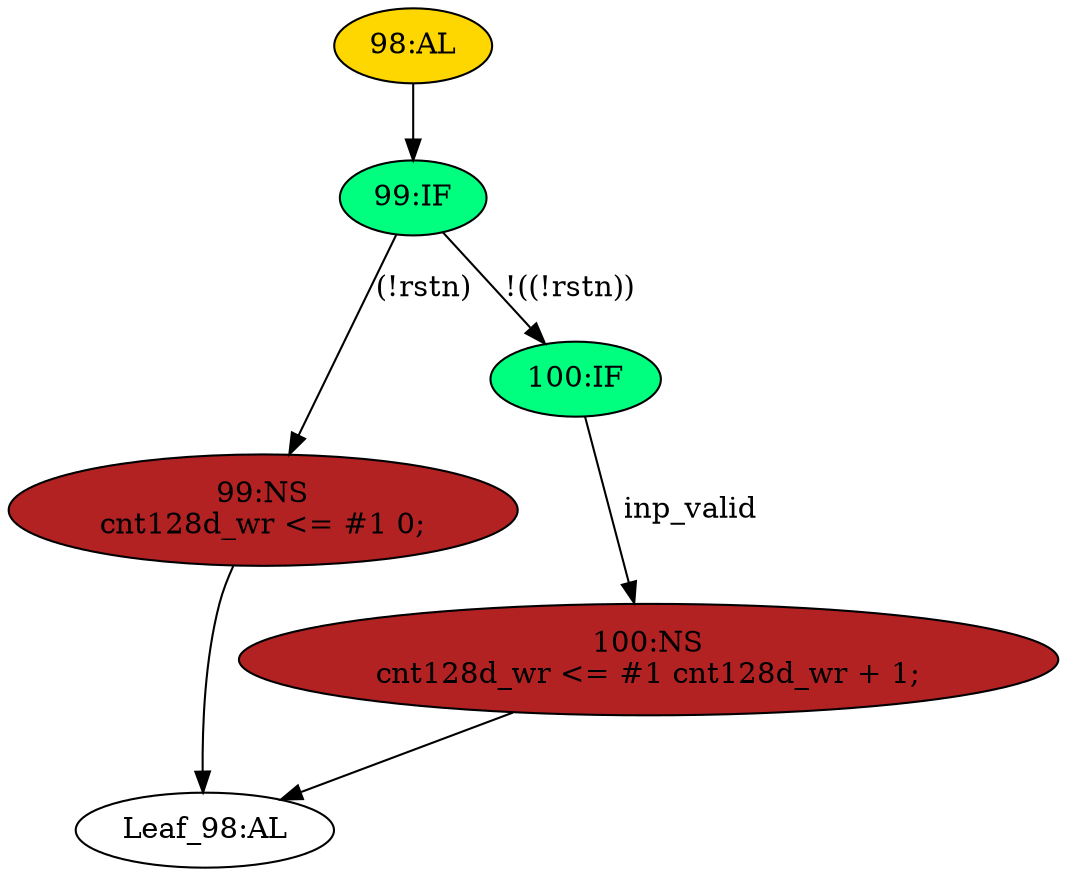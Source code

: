 strict digraph "" {
	node [label="\N"];
	"100:NS"	 [ast="<pyverilog.vparser.ast.NonblockingSubstitution object at 0x7f6f38ece910>",
		fillcolor=firebrick,
		label="100:NS
cnt128d_wr <= #1 cnt128d_wr + 1;",
		statements="[<pyverilog.vparser.ast.NonblockingSubstitution object at 0x7f6f38ece910>]",
		style=filled,
		typ=NonblockingSubstitution];
	"Leaf_98:AL"	 [def_var="['cnt128d_wr']",
		label="Leaf_98:AL"];
	"100:NS" -> "Leaf_98:AL"	 [cond="[]",
		lineno=None];
	"99:IF"	 [ast="<pyverilog.vparser.ast.IfStatement object at 0x7f6f38ecec90>",
		fillcolor=springgreen,
		label="99:IF",
		statements="[]",
		style=filled,
		typ=IfStatement];
	"99:NS"	 [ast="<pyverilog.vparser.ast.NonblockingSubstitution object at 0x7f6f38ecedd0>",
		fillcolor=firebrick,
		label="99:NS
cnt128d_wr <= #1 0;",
		statements="[<pyverilog.vparser.ast.NonblockingSubstitution object at 0x7f6f38ecedd0>]",
		style=filled,
		typ=NonblockingSubstitution];
	"99:IF" -> "99:NS"	 [cond="['rstn']",
		label="(!rstn)",
		lineno=99];
	"100:IF"	 [ast="<pyverilog.vparser.ast.IfStatement object at 0x7f6f38eced10>",
		fillcolor=springgreen,
		label="100:IF",
		statements="[]",
		style=filled,
		typ=IfStatement];
	"99:IF" -> "100:IF"	 [cond="['rstn']",
		label="!((!rstn))",
		lineno=99];
	"99:NS" -> "Leaf_98:AL"	 [cond="[]",
		lineno=None];
	"100:IF" -> "100:NS"	 [cond="['inp_valid']",
		label=inp_valid,
		lineno=100];
	"98:AL"	 [ast="<pyverilog.vparser.ast.Always object at 0x7f6f38eac050>",
		clk_sens=True,
		fillcolor=gold,
		label="98:AL",
		sens="['sclk', 'rstn']",
		statements="[]",
		style=filled,
		typ=Always,
		use_var="['inp_valid', 'rstn', 'cnt128d_wr']"];
	"98:AL" -> "99:IF"	 [cond="[]",
		lineno=None];
}
